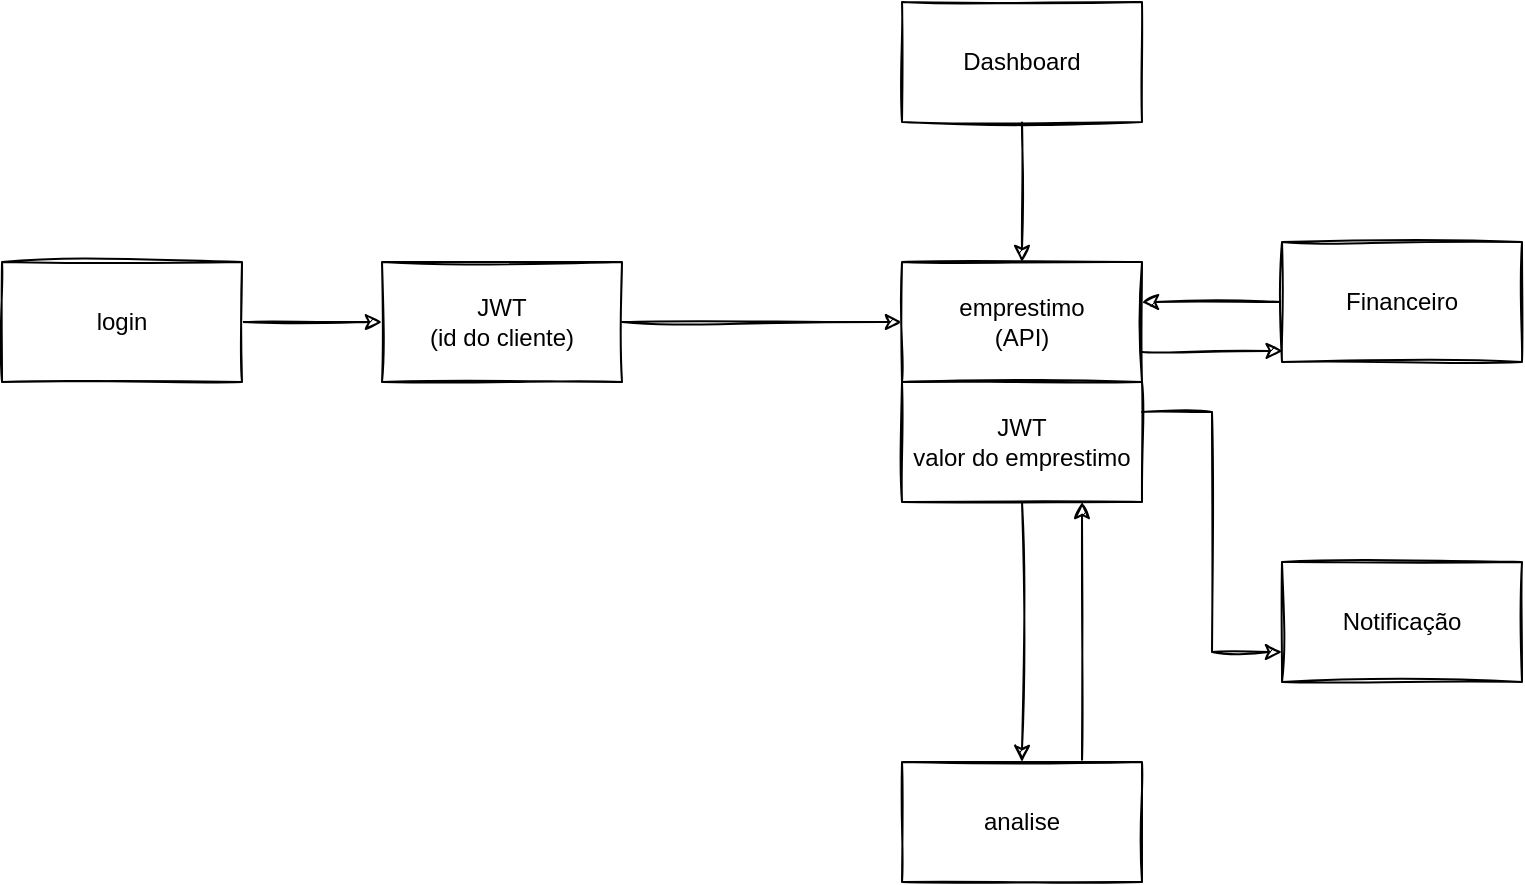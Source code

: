 <mxfile version="20.6.2" type="github">
  <diagram id="nv5EJkBTe2QCknPXdCKT" name="Página-1">
    <mxGraphModel dx="2171" dy="877" grid="1" gridSize="10" guides="1" tooltips="1" connect="1" arrows="1" fold="1" page="1" pageScale="1" pageWidth="1169" pageHeight="827" math="0" shadow="0">
      <root>
        <mxCell id="0" />
        <mxCell id="1" parent="0" />
        <mxCell id="4" style="edgeStyle=none;html=1;exitX=1;exitY=0.5;exitDx=0;exitDy=0;entryX=0;entryY=0.5;entryDx=0;entryDy=0;sketch=1;" parent="1" source="2" target="3" edge="1">
          <mxGeometry relative="1" as="geometry" />
        </mxCell>
        <mxCell id="2" value="login&lt;br&gt;" style="rounded=0;whiteSpace=wrap;html=1;sketch=1;" parent="1" vertex="1">
          <mxGeometry x="20" y="160" width="120" height="60" as="geometry" />
        </mxCell>
        <mxCell id="6" style="edgeStyle=none;html=1;exitX=1;exitY=0.5;exitDx=0;exitDy=0;entryX=0;entryY=0.5;entryDx=0;entryDy=0;sketch=1;" parent="1" source="3" target="5" edge="1">
          <mxGeometry relative="1" as="geometry" />
        </mxCell>
        <mxCell id="3" value="JWT&lt;br&gt;(id do cliente)" style="rounded=0;whiteSpace=wrap;html=1;sketch=1;" parent="1" vertex="1">
          <mxGeometry x="210" y="160" width="120" height="60" as="geometry" />
        </mxCell>
        <mxCell id="19" style="edgeStyle=none;html=1;exitX=1;exitY=0.75;exitDx=0;exitDy=0;entryX=0.003;entryY=0.907;entryDx=0;entryDy=0;entryPerimeter=0;sketch=1;" parent="1" source="5" target="15" edge="1">
          <mxGeometry relative="1" as="geometry" />
        </mxCell>
        <mxCell id="5" value="emprestimo&lt;br&gt;(API)" style="rounded=0;whiteSpace=wrap;html=1;sketch=1;" parent="1" vertex="1">
          <mxGeometry x="470" y="160" width="120" height="60" as="geometry" />
        </mxCell>
        <mxCell id="9" style="edgeStyle=none;html=1;exitX=0.5;exitY=1;exitDx=0;exitDy=0;entryX=0.5;entryY=0;entryDx=0;entryDy=0;sketch=1;" parent="1" source="7" target="8" edge="1">
          <mxGeometry relative="1" as="geometry" />
        </mxCell>
        <mxCell id="3jiF3HmKLWaFkwWcObhR-23" style="edgeStyle=orthogonalEdgeStyle;rounded=0;orthogonalLoop=1;jettySize=auto;html=1;exitX=1;exitY=0.25;exitDx=0;exitDy=0;entryX=0;entryY=0.75;entryDx=0;entryDy=0;sketch=1;" edge="1" parent="1" source="7" target="13">
          <mxGeometry relative="1" as="geometry" />
        </mxCell>
        <mxCell id="7" value="JWT&lt;br&gt;valor do emprestimo" style="rounded=0;whiteSpace=wrap;html=1;sketch=1;" parent="1" vertex="1">
          <mxGeometry x="470" y="220" width="120" height="60" as="geometry" />
        </mxCell>
        <mxCell id="10" style="edgeStyle=none;html=1;entryX=0.75;entryY=1;entryDx=0;entryDy=0;exitX=0.75;exitY=0;exitDx=0;exitDy=0;sketch=1;" parent="1" source="8" target="7" edge="1">
          <mxGeometry relative="1" as="geometry">
            <mxPoint x="560" y="400" as="sourcePoint" />
          </mxGeometry>
        </mxCell>
        <mxCell id="8" value="analise" style="rounded=0;whiteSpace=wrap;html=1;sketch=1;" parent="1" vertex="1">
          <mxGeometry x="470" y="410" width="120" height="60" as="geometry" />
        </mxCell>
        <mxCell id="13" value="Notificação" style="rounded=0;whiteSpace=wrap;html=1;sketch=1;" parent="1" vertex="1">
          <mxGeometry x="660" y="310" width="120" height="60" as="geometry" />
        </mxCell>
        <mxCell id="23" style="edgeStyle=none;html=1;sketch=1;" parent="1" source="15" edge="1">
          <mxGeometry relative="1" as="geometry">
            <mxPoint x="590" y="180" as="targetPoint" />
          </mxGeometry>
        </mxCell>
        <mxCell id="15" value="Financeiro" style="whiteSpace=wrap;html=1;sketch=1;" parent="1" vertex="1">
          <mxGeometry x="660" y="150" width="120" height="60" as="geometry" />
        </mxCell>
        <mxCell id="22" style="edgeStyle=none;html=1;sketch=1;" parent="1" source="21" target="5" edge="1">
          <mxGeometry relative="1" as="geometry" />
        </mxCell>
        <mxCell id="21" value="Dashboard&lt;br&gt;" style="rounded=0;whiteSpace=wrap;html=1;sketch=1;" parent="1" vertex="1">
          <mxGeometry x="470" y="30" width="120" height="60" as="geometry" />
        </mxCell>
      </root>
    </mxGraphModel>
  </diagram>
</mxfile>
